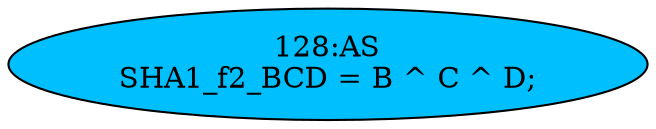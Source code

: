 strict digraph "" {
	node [label="\N"];
	"128:AS"	 [ast="<pyverilog.vparser.ast.Assign object at 0x7f56fedb0590>",
		def_var="['SHA1_f2_BCD']",
		fillcolor=deepskyblue,
		label="128:AS
SHA1_f2_BCD = B ^ C ^ D;",
		statements="[]",
		style=filled,
		typ=Assign,
		use_var="['B', 'C', 'D']"];
}
